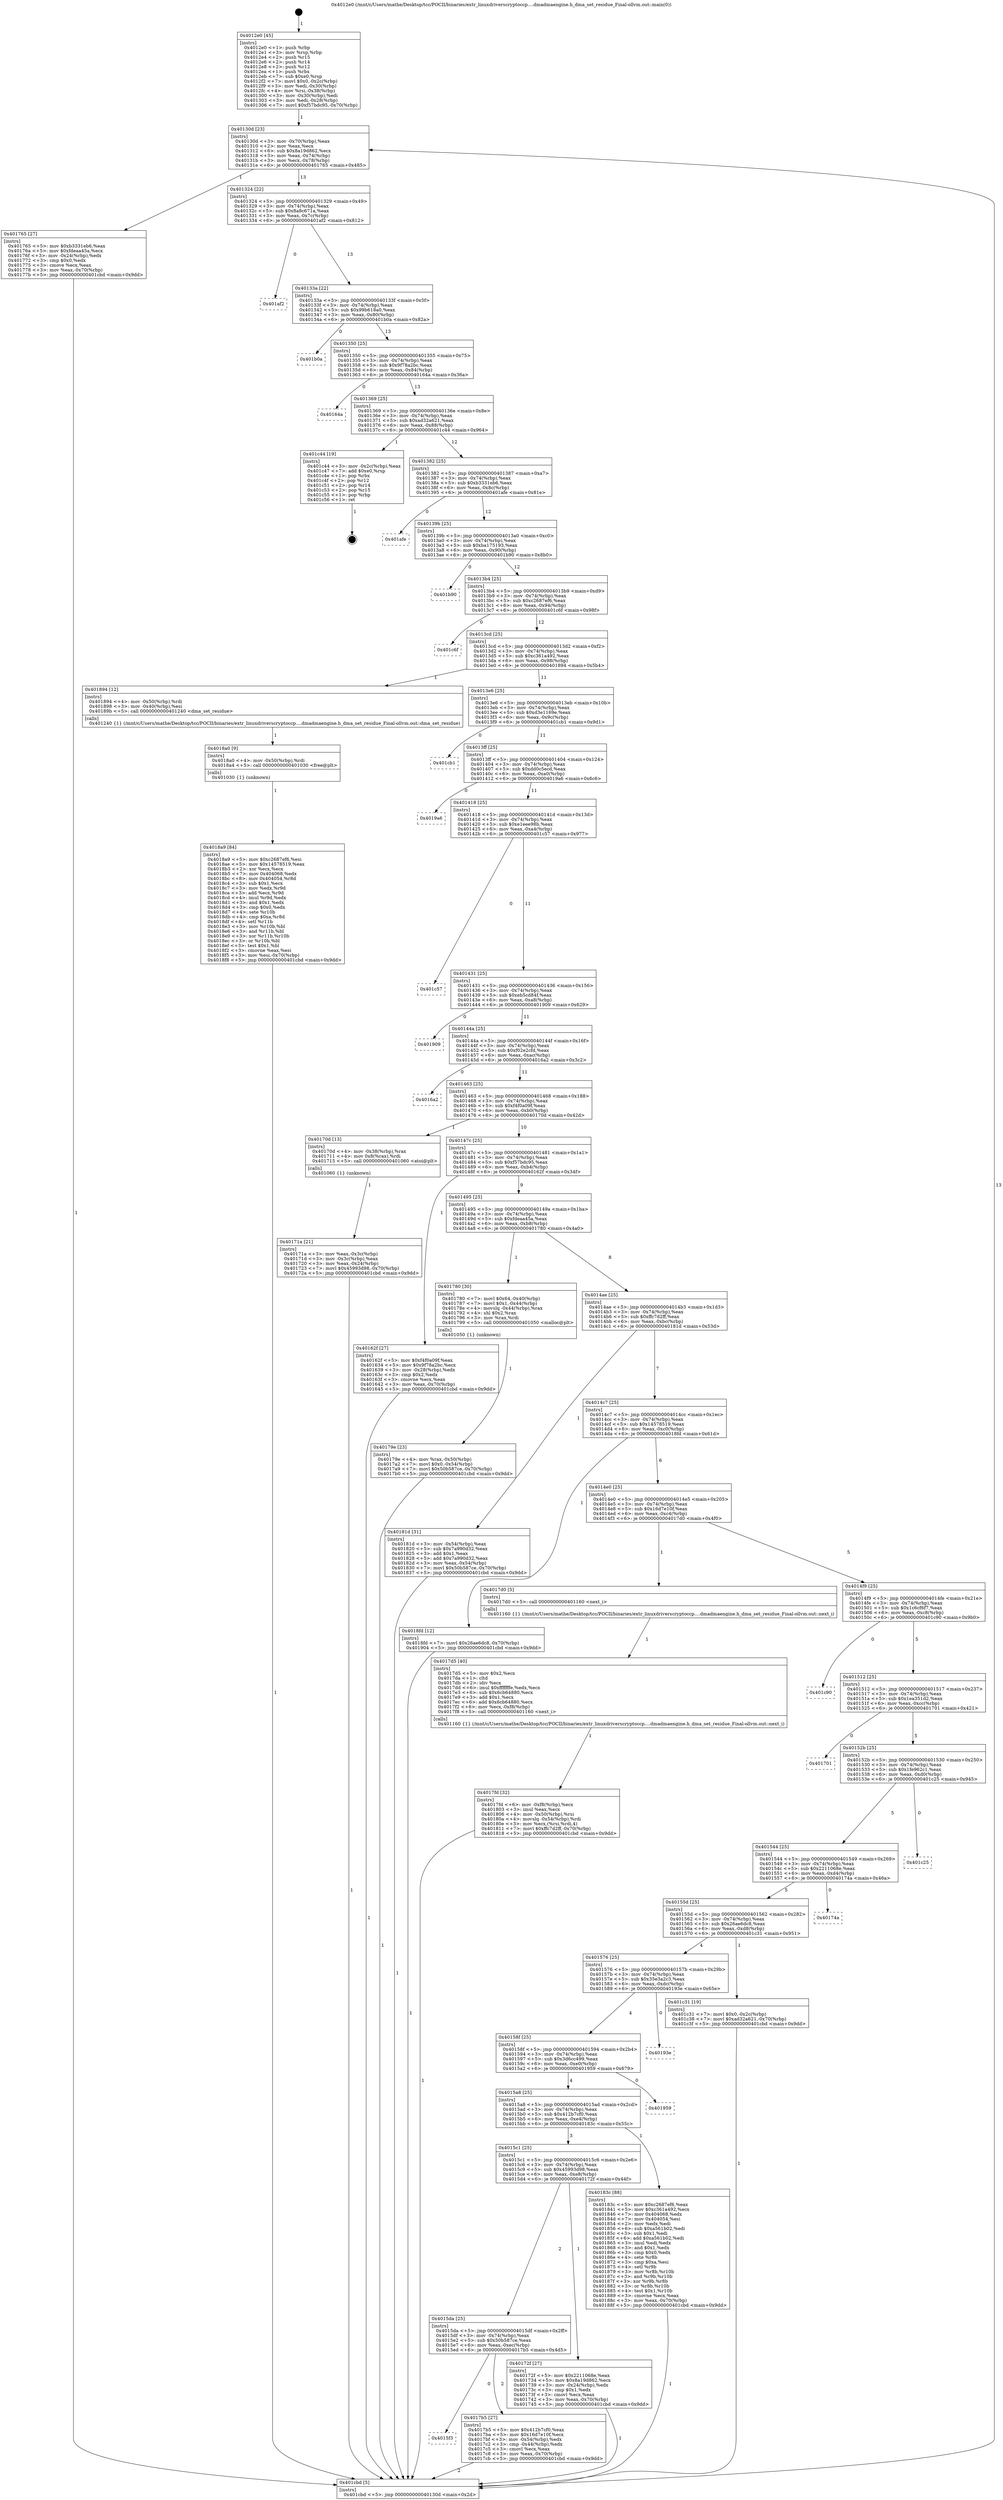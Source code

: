 digraph "0x4012e0" {
  label = "0x4012e0 (/mnt/c/Users/mathe/Desktop/tcc/POCII/binaries/extr_linuxdriverscryptoccp....dmadmaengine.h_dma_set_residue_Final-ollvm.out::main(0))"
  labelloc = "t"
  node[shape=record]

  Entry [label="",width=0.3,height=0.3,shape=circle,fillcolor=black,style=filled]
  "0x40130d" [label="{
     0x40130d [23]\l
     | [instrs]\l
     &nbsp;&nbsp;0x40130d \<+3\>: mov -0x70(%rbp),%eax\l
     &nbsp;&nbsp;0x401310 \<+2\>: mov %eax,%ecx\l
     &nbsp;&nbsp;0x401312 \<+6\>: sub $0x8a19d862,%ecx\l
     &nbsp;&nbsp;0x401318 \<+3\>: mov %eax,-0x74(%rbp)\l
     &nbsp;&nbsp;0x40131b \<+3\>: mov %ecx,-0x78(%rbp)\l
     &nbsp;&nbsp;0x40131e \<+6\>: je 0000000000401765 \<main+0x485\>\l
  }"]
  "0x401765" [label="{
     0x401765 [27]\l
     | [instrs]\l
     &nbsp;&nbsp;0x401765 \<+5\>: mov $0xb3331eb6,%eax\l
     &nbsp;&nbsp;0x40176a \<+5\>: mov $0xfdeaa45a,%ecx\l
     &nbsp;&nbsp;0x40176f \<+3\>: mov -0x24(%rbp),%edx\l
     &nbsp;&nbsp;0x401772 \<+3\>: cmp $0x0,%edx\l
     &nbsp;&nbsp;0x401775 \<+3\>: cmove %ecx,%eax\l
     &nbsp;&nbsp;0x401778 \<+3\>: mov %eax,-0x70(%rbp)\l
     &nbsp;&nbsp;0x40177b \<+5\>: jmp 0000000000401cbd \<main+0x9dd\>\l
  }"]
  "0x401324" [label="{
     0x401324 [22]\l
     | [instrs]\l
     &nbsp;&nbsp;0x401324 \<+5\>: jmp 0000000000401329 \<main+0x49\>\l
     &nbsp;&nbsp;0x401329 \<+3\>: mov -0x74(%rbp),%eax\l
     &nbsp;&nbsp;0x40132c \<+5\>: sub $0x8a8c671a,%eax\l
     &nbsp;&nbsp;0x401331 \<+3\>: mov %eax,-0x7c(%rbp)\l
     &nbsp;&nbsp;0x401334 \<+6\>: je 0000000000401af2 \<main+0x812\>\l
  }"]
  Exit [label="",width=0.3,height=0.3,shape=circle,fillcolor=black,style=filled,peripheries=2]
  "0x401af2" [label="{
     0x401af2\l
  }", style=dashed]
  "0x40133a" [label="{
     0x40133a [22]\l
     | [instrs]\l
     &nbsp;&nbsp;0x40133a \<+5\>: jmp 000000000040133f \<main+0x5f\>\l
     &nbsp;&nbsp;0x40133f \<+3\>: mov -0x74(%rbp),%eax\l
     &nbsp;&nbsp;0x401342 \<+5\>: sub $0x99b618a0,%eax\l
     &nbsp;&nbsp;0x401347 \<+3\>: mov %eax,-0x80(%rbp)\l
     &nbsp;&nbsp;0x40134a \<+6\>: je 0000000000401b0a \<main+0x82a\>\l
  }"]
  "0x4018a9" [label="{
     0x4018a9 [84]\l
     | [instrs]\l
     &nbsp;&nbsp;0x4018a9 \<+5\>: mov $0xc2687ef6,%esi\l
     &nbsp;&nbsp;0x4018ae \<+5\>: mov $0x14578519,%eax\l
     &nbsp;&nbsp;0x4018b3 \<+2\>: xor %ecx,%ecx\l
     &nbsp;&nbsp;0x4018b5 \<+7\>: mov 0x404068,%edx\l
     &nbsp;&nbsp;0x4018bc \<+8\>: mov 0x404054,%r8d\l
     &nbsp;&nbsp;0x4018c4 \<+3\>: sub $0x1,%ecx\l
     &nbsp;&nbsp;0x4018c7 \<+3\>: mov %edx,%r9d\l
     &nbsp;&nbsp;0x4018ca \<+3\>: add %ecx,%r9d\l
     &nbsp;&nbsp;0x4018cd \<+4\>: imul %r9d,%edx\l
     &nbsp;&nbsp;0x4018d1 \<+3\>: and $0x1,%edx\l
     &nbsp;&nbsp;0x4018d4 \<+3\>: cmp $0x0,%edx\l
     &nbsp;&nbsp;0x4018d7 \<+4\>: sete %r10b\l
     &nbsp;&nbsp;0x4018db \<+4\>: cmp $0xa,%r8d\l
     &nbsp;&nbsp;0x4018df \<+4\>: setl %r11b\l
     &nbsp;&nbsp;0x4018e3 \<+3\>: mov %r10b,%bl\l
     &nbsp;&nbsp;0x4018e6 \<+3\>: and %r11b,%bl\l
     &nbsp;&nbsp;0x4018e9 \<+3\>: xor %r11b,%r10b\l
     &nbsp;&nbsp;0x4018ec \<+3\>: or %r10b,%bl\l
     &nbsp;&nbsp;0x4018ef \<+3\>: test $0x1,%bl\l
     &nbsp;&nbsp;0x4018f2 \<+3\>: cmovne %eax,%esi\l
     &nbsp;&nbsp;0x4018f5 \<+3\>: mov %esi,-0x70(%rbp)\l
     &nbsp;&nbsp;0x4018f8 \<+5\>: jmp 0000000000401cbd \<main+0x9dd\>\l
  }"]
  "0x401b0a" [label="{
     0x401b0a\l
  }", style=dashed]
  "0x401350" [label="{
     0x401350 [25]\l
     | [instrs]\l
     &nbsp;&nbsp;0x401350 \<+5\>: jmp 0000000000401355 \<main+0x75\>\l
     &nbsp;&nbsp;0x401355 \<+3\>: mov -0x74(%rbp),%eax\l
     &nbsp;&nbsp;0x401358 \<+5\>: sub $0x9f78a2bc,%eax\l
     &nbsp;&nbsp;0x40135d \<+6\>: mov %eax,-0x84(%rbp)\l
     &nbsp;&nbsp;0x401363 \<+6\>: je 000000000040164a \<main+0x36a\>\l
  }"]
  "0x4018a0" [label="{
     0x4018a0 [9]\l
     | [instrs]\l
     &nbsp;&nbsp;0x4018a0 \<+4\>: mov -0x50(%rbp),%rdi\l
     &nbsp;&nbsp;0x4018a4 \<+5\>: call 0000000000401030 \<free@plt\>\l
     | [calls]\l
     &nbsp;&nbsp;0x401030 \{1\} (unknown)\l
  }"]
  "0x40164a" [label="{
     0x40164a\l
  }", style=dashed]
  "0x401369" [label="{
     0x401369 [25]\l
     | [instrs]\l
     &nbsp;&nbsp;0x401369 \<+5\>: jmp 000000000040136e \<main+0x8e\>\l
     &nbsp;&nbsp;0x40136e \<+3\>: mov -0x74(%rbp),%eax\l
     &nbsp;&nbsp;0x401371 \<+5\>: sub $0xad32a621,%eax\l
     &nbsp;&nbsp;0x401376 \<+6\>: mov %eax,-0x88(%rbp)\l
     &nbsp;&nbsp;0x40137c \<+6\>: je 0000000000401c44 \<main+0x964\>\l
  }"]
  "0x4017fd" [label="{
     0x4017fd [32]\l
     | [instrs]\l
     &nbsp;&nbsp;0x4017fd \<+6\>: mov -0xf8(%rbp),%ecx\l
     &nbsp;&nbsp;0x401803 \<+3\>: imul %eax,%ecx\l
     &nbsp;&nbsp;0x401806 \<+4\>: mov -0x50(%rbp),%rsi\l
     &nbsp;&nbsp;0x40180a \<+4\>: movslq -0x54(%rbp),%rdi\l
     &nbsp;&nbsp;0x40180e \<+3\>: mov %ecx,(%rsi,%rdi,4)\l
     &nbsp;&nbsp;0x401811 \<+7\>: movl $0xffc7d2ff,-0x70(%rbp)\l
     &nbsp;&nbsp;0x401818 \<+5\>: jmp 0000000000401cbd \<main+0x9dd\>\l
  }"]
  "0x401c44" [label="{
     0x401c44 [19]\l
     | [instrs]\l
     &nbsp;&nbsp;0x401c44 \<+3\>: mov -0x2c(%rbp),%eax\l
     &nbsp;&nbsp;0x401c47 \<+7\>: add $0xe0,%rsp\l
     &nbsp;&nbsp;0x401c4e \<+1\>: pop %rbx\l
     &nbsp;&nbsp;0x401c4f \<+2\>: pop %r12\l
     &nbsp;&nbsp;0x401c51 \<+2\>: pop %r14\l
     &nbsp;&nbsp;0x401c53 \<+2\>: pop %r15\l
     &nbsp;&nbsp;0x401c55 \<+1\>: pop %rbp\l
     &nbsp;&nbsp;0x401c56 \<+1\>: ret\l
  }"]
  "0x401382" [label="{
     0x401382 [25]\l
     | [instrs]\l
     &nbsp;&nbsp;0x401382 \<+5\>: jmp 0000000000401387 \<main+0xa7\>\l
     &nbsp;&nbsp;0x401387 \<+3\>: mov -0x74(%rbp),%eax\l
     &nbsp;&nbsp;0x40138a \<+5\>: sub $0xb3331eb6,%eax\l
     &nbsp;&nbsp;0x40138f \<+6\>: mov %eax,-0x8c(%rbp)\l
     &nbsp;&nbsp;0x401395 \<+6\>: je 0000000000401afe \<main+0x81e\>\l
  }"]
  "0x4017d5" [label="{
     0x4017d5 [40]\l
     | [instrs]\l
     &nbsp;&nbsp;0x4017d5 \<+5\>: mov $0x2,%ecx\l
     &nbsp;&nbsp;0x4017da \<+1\>: cltd\l
     &nbsp;&nbsp;0x4017db \<+2\>: idiv %ecx\l
     &nbsp;&nbsp;0x4017dd \<+6\>: imul $0xfffffffe,%edx,%ecx\l
     &nbsp;&nbsp;0x4017e3 \<+6\>: sub $0x6cb64880,%ecx\l
     &nbsp;&nbsp;0x4017e9 \<+3\>: add $0x1,%ecx\l
     &nbsp;&nbsp;0x4017ec \<+6\>: add $0x6cb64880,%ecx\l
     &nbsp;&nbsp;0x4017f2 \<+6\>: mov %ecx,-0xf8(%rbp)\l
     &nbsp;&nbsp;0x4017f8 \<+5\>: call 0000000000401160 \<next_i\>\l
     | [calls]\l
     &nbsp;&nbsp;0x401160 \{1\} (/mnt/c/Users/mathe/Desktop/tcc/POCII/binaries/extr_linuxdriverscryptoccp....dmadmaengine.h_dma_set_residue_Final-ollvm.out::next_i)\l
  }"]
  "0x401afe" [label="{
     0x401afe\l
  }", style=dashed]
  "0x40139b" [label="{
     0x40139b [25]\l
     | [instrs]\l
     &nbsp;&nbsp;0x40139b \<+5\>: jmp 00000000004013a0 \<main+0xc0\>\l
     &nbsp;&nbsp;0x4013a0 \<+3\>: mov -0x74(%rbp),%eax\l
     &nbsp;&nbsp;0x4013a3 \<+5\>: sub $0xba175193,%eax\l
     &nbsp;&nbsp;0x4013a8 \<+6\>: mov %eax,-0x90(%rbp)\l
     &nbsp;&nbsp;0x4013ae \<+6\>: je 0000000000401b90 \<main+0x8b0\>\l
  }"]
  "0x4015f3" [label="{
     0x4015f3\l
  }", style=dashed]
  "0x401b90" [label="{
     0x401b90\l
  }", style=dashed]
  "0x4013b4" [label="{
     0x4013b4 [25]\l
     | [instrs]\l
     &nbsp;&nbsp;0x4013b4 \<+5\>: jmp 00000000004013b9 \<main+0xd9\>\l
     &nbsp;&nbsp;0x4013b9 \<+3\>: mov -0x74(%rbp),%eax\l
     &nbsp;&nbsp;0x4013bc \<+5\>: sub $0xc2687ef6,%eax\l
     &nbsp;&nbsp;0x4013c1 \<+6\>: mov %eax,-0x94(%rbp)\l
     &nbsp;&nbsp;0x4013c7 \<+6\>: je 0000000000401c6f \<main+0x98f\>\l
  }"]
  "0x4017b5" [label="{
     0x4017b5 [27]\l
     | [instrs]\l
     &nbsp;&nbsp;0x4017b5 \<+5\>: mov $0x412b7cf0,%eax\l
     &nbsp;&nbsp;0x4017ba \<+5\>: mov $0x16d7e10f,%ecx\l
     &nbsp;&nbsp;0x4017bf \<+3\>: mov -0x54(%rbp),%edx\l
     &nbsp;&nbsp;0x4017c2 \<+3\>: cmp -0x44(%rbp),%edx\l
     &nbsp;&nbsp;0x4017c5 \<+3\>: cmovl %ecx,%eax\l
     &nbsp;&nbsp;0x4017c8 \<+3\>: mov %eax,-0x70(%rbp)\l
     &nbsp;&nbsp;0x4017cb \<+5\>: jmp 0000000000401cbd \<main+0x9dd\>\l
  }"]
  "0x401c6f" [label="{
     0x401c6f\l
  }", style=dashed]
  "0x4013cd" [label="{
     0x4013cd [25]\l
     | [instrs]\l
     &nbsp;&nbsp;0x4013cd \<+5\>: jmp 00000000004013d2 \<main+0xf2\>\l
     &nbsp;&nbsp;0x4013d2 \<+3\>: mov -0x74(%rbp),%eax\l
     &nbsp;&nbsp;0x4013d5 \<+5\>: sub $0xc361a492,%eax\l
     &nbsp;&nbsp;0x4013da \<+6\>: mov %eax,-0x98(%rbp)\l
     &nbsp;&nbsp;0x4013e0 \<+6\>: je 0000000000401894 \<main+0x5b4\>\l
  }"]
  "0x40179e" [label="{
     0x40179e [23]\l
     | [instrs]\l
     &nbsp;&nbsp;0x40179e \<+4\>: mov %rax,-0x50(%rbp)\l
     &nbsp;&nbsp;0x4017a2 \<+7\>: movl $0x0,-0x54(%rbp)\l
     &nbsp;&nbsp;0x4017a9 \<+7\>: movl $0x50b587ce,-0x70(%rbp)\l
     &nbsp;&nbsp;0x4017b0 \<+5\>: jmp 0000000000401cbd \<main+0x9dd\>\l
  }"]
  "0x401894" [label="{
     0x401894 [12]\l
     | [instrs]\l
     &nbsp;&nbsp;0x401894 \<+4\>: mov -0x50(%rbp),%rdi\l
     &nbsp;&nbsp;0x401898 \<+3\>: mov -0x40(%rbp),%esi\l
     &nbsp;&nbsp;0x40189b \<+5\>: call 0000000000401240 \<dma_set_residue\>\l
     | [calls]\l
     &nbsp;&nbsp;0x401240 \{1\} (/mnt/c/Users/mathe/Desktop/tcc/POCII/binaries/extr_linuxdriverscryptoccp....dmadmaengine.h_dma_set_residue_Final-ollvm.out::dma_set_residue)\l
  }"]
  "0x4013e6" [label="{
     0x4013e6 [25]\l
     | [instrs]\l
     &nbsp;&nbsp;0x4013e6 \<+5\>: jmp 00000000004013eb \<main+0x10b\>\l
     &nbsp;&nbsp;0x4013eb \<+3\>: mov -0x74(%rbp),%eax\l
     &nbsp;&nbsp;0x4013ee \<+5\>: sub $0xd3e1169e,%eax\l
     &nbsp;&nbsp;0x4013f3 \<+6\>: mov %eax,-0x9c(%rbp)\l
     &nbsp;&nbsp;0x4013f9 \<+6\>: je 0000000000401cb1 \<main+0x9d1\>\l
  }"]
  "0x4015da" [label="{
     0x4015da [25]\l
     | [instrs]\l
     &nbsp;&nbsp;0x4015da \<+5\>: jmp 00000000004015df \<main+0x2ff\>\l
     &nbsp;&nbsp;0x4015df \<+3\>: mov -0x74(%rbp),%eax\l
     &nbsp;&nbsp;0x4015e2 \<+5\>: sub $0x50b587ce,%eax\l
     &nbsp;&nbsp;0x4015e7 \<+6\>: mov %eax,-0xec(%rbp)\l
     &nbsp;&nbsp;0x4015ed \<+6\>: je 00000000004017b5 \<main+0x4d5\>\l
  }"]
  "0x401cb1" [label="{
     0x401cb1\l
  }", style=dashed]
  "0x4013ff" [label="{
     0x4013ff [25]\l
     | [instrs]\l
     &nbsp;&nbsp;0x4013ff \<+5\>: jmp 0000000000401404 \<main+0x124\>\l
     &nbsp;&nbsp;0x401404 \<+3\>: mov -0x74(%rbp),%eax\l
     &nbsp;&nbsp;0x401407 \<+5\>: sub $0xdd0c5ecd,%eax\l
     &nbsp;&nbsp;0x40140c \<+6\>: mov %eax,-0xa0(%rbp)\l
     &nbsp;&nbsp;0x401412 \<+6\>: je 00000000004019a6 \<main+0x6c6\>\l
  }"]
  "0x40172f" [label="{
     0x40172f [27]\l
     | [instrs]\l
     &nbsp;&nbsp;0x40172f \<+5\>: mov $0x2211068e,%eax\l
     &nbsp;&nbsp;0x401734 \<+5\>: mov $0x8a19d862,%ecx\l
     &nbsp;&nbsp;0x401739 \<+3\>: mov -0x24(%rbp),%edx\l
     &nbsp;&nbsp;0x40173c \<+3\>: cmp $0x1,%edx\l
     &nbsp;&nbsp;0x40173f \<+3\>: cmovl %ecx,%eax\l
     &nbsp;&nbsp;0x401742 \<+3\>: mov %eax,-0x70(%rbp)\l
     &nbsp;&nbsp;0x401745 \<+5\>: jmp 0000000000401cbd \<main+0x9dd\>\l
  }"]
  "0x4019a6" [label="{
     0x4019a6\l
  }", style=dashed]
  "0x401418" [label="{
     0x401418 [25]\l
     | [instrs]\l
     &nbsp;&nbsp;0x401418 \<+5\>: jmp 000000000040141d \<main+0x13d\>\l
     &nbsp;&nbsp;0x40141d \<+3\>: mov -0x74(%rbp),%eax\l
     &nbsp;&nbsp;0x401420 \<+5\>: sub $0xe1eee98b,%eax\l
     &nbsp;&nbsp;0x401425 \<+6\>: mov %eax,-0xa4(%rbp)\l
     &nbsp;&nbsp;0x40142b \<+6\>: je 0000000000401c57 \<main+0x977\>\l
  }"]
  "0x4015c1" [label="{
     0x4015c1 [25]\l
     | [instrs]\l
     &nbsp;&nbsp;0x4015c1 \<+5\>: jmp 00000000004015c6 \<main+0x2e6\>\l
     &nbsp;&nbsp;0x4015c6 \<+3\>: mov -0x74(%rbp),%eax\l
     &nbsp;&nbsp;0x4015c9 \<+5\>: sub $0x45993d98,%eax\l
     &nbsp;&nbsp;0x4015ce \<+6\>: mov %eax,-0xe8(%rbp)\l
     &nbsp;&nbsp;0x4015d4 \<+6\>: je 000000000040172f \<main+0x44f\>\l
  }"]
  "0x401c57" [label="{
     0x401c57\l
  }", style=dashed]
  "0x401431" [label="{
     0x401431 [25]\l
     | [instrs]\l
     &nbsp;&nbsp;0x401431 \<+5\>: jmp 0000000000401436 \<main+0x156\>\l
     &nbsp;&nbsp;0x401436 \<+3\>: mov -0x74(%rbp),%eax\l
     &nbsp;&nbsp;0x401439 \<+5\>: sub $0xeb5cd84f,%eax\l
     &nbsp;&nbsp;0x40143e \<+6\>: mov %eax,-0xa8(%rbp)\l
     &nbsp;&nbsp;0x401444 \<+6\>: je 0000000000401909 \<main+0x629\>\l
  }"]
  "0x40183c" [label="{
     0x40183c [88]\l
     | [instrs]\l
     &nbsp;&nbsp;0x40183c \<+5\>: mov $0xc2687ef6,%eax\l
     &nbsp;&nbsp;0x401841 \<+5\>: mov $0xc361a492,%ecx\l
     &nbsp;&nbsp;0x401846 \<+7\>: mov 0x404068,%edx\l
     &nbsp;&nbsp;0x40184d \<+7\>: mov 0x404054,%esi\l
     &nbsp;&nbsp;0x401854 \<+2\>: mov %edx,%edi\l
     &nbsp;&nbsp;0x401856 \<+6\>: sub $0xa561b02,%edi\l
     &nbsp;&nbsp;0x40185c \<+3\>: sub $0x1,%edi\l
     &nbsp;&nbsp;0x40185f \<+6\>: add $0xa561b02,%edi\l
     &nbsp;&nbsp;0x401865 \<+3\>: imul %edi,%edx\l
     &nbsp;&nbsp;0x401868 \<+3\>: and $0x1,%edx\l
     &nbsp;&nbsp;0x40186b \<+3\>: cmp $0x0,%edx\l
     &nbsp;&nbsp;0x40186e \<+4\>: sete %r8b\l
     &nbsp;&nbsp;0x401872 \<+3\>: cmp $0xa,%esi\l
     &nbsp;&nbsp;0x401875 \<+4\>: setl %r9b\l
     &nbsp;&nbsp;0x401879 \<+3\>: mov %r8b,%r10b\l
     &nbsp;&nbsp;0x40187c \<+3\>: and %r9b,%r10b\l
     &nbsp;&nbsp;0x40187f \<+3\>: xor %r9b,%r8b\l
     &nbsp;&nbsp;0x401882 \<+3\>: or %r8b,%r10b\l
     &nbsp;&nbsp;0x401885 \<+4\>: test $0x1,%r10b\l
     &nbsp;&nbsp;0x401889 \<+3\>: cmovne %ecx,%eax\l
     &nbsp;&nbsp;0x40188c \<+3\>: mov %eax,-0x70(%rbp)\l
     &nbsp;&nbsp;0x40188f \<+5\>: jmp 0000000000401cbd \<main+0x9dd\>\l
  }"]
  "0x401909" [label="{
     0x401909\l
  }", style=dashed]
  "0x40144a" [label="{
     0x40144a [25]\l
     | [instrs]\l
     &nbsp;&nbsp;0x40144a \<+5\>: jmp 000000000040144f \<main+0x16f\>\l
     &nbsp;&nbsp;0x40144f \<+3\>: mov -0x74(%rbp),%eax\l
     &nbsp;&nbsp;0x401452 \<+5\>: sub $0xf02e2cfd,%eax\l
     &nbsp;&nbsp;0x401457 \<+6\>: mov %eax,-0xac(%rbp)\l
     &nbsp;&nbsp;0x40145d \<+6\>: je 00000000004016a2 \<main+0x3c2\>\l
  }"]
  "0x4015a8" [label="{
     0x4015a8 [25]\l
     | [instrs]\l
     &nbsp;&nbsp;0x4015a8 \<+5\>: jmp 00000000004015ad \<main+0x2cd\>\l
     &nbsp;&nbsp;0x4015ad \<+3\>: mov -0x74(%rbp),%eax\l
     &nbsp;&nbsp;0x4015b0 \<+5\>: sub $0x412b7cf0,%eax\l
     &nbsp;&nbsp;0x4015b5 \<+6\>: mov %eax,-0xe4(%rbp)\l
     &nbsp;&nbsp;0x4015bb \<+6\>: je 000000000040183c \<main+0x55c\>\l
  }"]
  "0x4016a2" [label="{
     0x4016a2\l
  }", style=dashed]
  "0x401463" [label="{
     0x401463 [25]\l
     | [instrs]\l
     &nbsp;&nbsp;0x401463 \<+5\>: jmp 0000000000401468 \<main+0x188\>\l
     &nbsp;&nbsp;0x401468 \<+3\>: mov -0x74(%rbp),%eax\l
     &nbsp;&nbsp;0x40146b \<+5\>: sub $0xf4f0a09f,%eax\l
     &nbsp;&nbsp;0x401470 \<+6\>: mov %eax,-0xb0(%rbp)\l
     &nbsp;&nbsp;0x401476 \<+6\>: je 000000000040170d \<main+0x42d\>\l
  }"]
  "0x401959" [label="{
     0x401959\l
  }", style=dashed]
  "0x40170d" [label="{
     0x40170d [13]\l
     | [instrs]\l
     &nbsp;&nbsp;0x40170d \<+4\>: mov -0x38(%rbp),%rax\l
     &nbsp;&nbsp;0x401711 \<+4\>: mov 0x8(%rax),%rdi\l
     &nbsp;&nbsp;0x401715 \<+5\>: call 0000000000401060 \<atoi@plt\>\l
     | [calls]\l
     &nbsp;&nbsp;0x401060 \{1\} (unknown)\l
  }"]
  "0x40147c" [label="{
     0x40147c [25]\l
     | [instrs]\l
     &nbsp;&nbsp;0x40147c \<+5\>: jmp 0000000000401481 \<main+0x1a1\>\l
     &nbsp;&nbsp;0x401481 \<+3\>: mov -0x74(%rbp),%eax\l
     &nbsp;&nbsp;0x401484 \<+5\>: sub $0xf57bdc95,%eax\l
     &nbsp;&nbsp;0x401489 \<+6\>: mov %eax,-0xb4(%rbp)\l
     &nbsp;&nbsp;0x40148f \<+6\>: je 000000000040162f \<main+0x34f\>\l
  }"]
  "0x40158f" [label="{
     0x40158f [25]\l
     | [instrs]\l
     &nbsp;&nbsp;0x40158f \<+5\>: jmp 0000000000401594 \<main+0x2b4\>\l
     &nbsp;&nbsp;0x401594 \<+3\>: mov -0x74(%rbp),%eax\l
     &nbsp;&nbsp;0x401597 \<+5\>: sub $0x3d6cc499,%eax\l
     &nbsp;&nbsp;0x40159c \<+6\>: mov %eax,-0xe0(%rbp)\l
     &nbsp;&nbsp;0x4015a2 \<+6\>: je 0000000000401959 \<main+0x679\>\l
  }"]
  "0x40162f" [label="{
     0x40162f [27]\l
     | [instrs]\l
     &nbsp;&nbsp;0x40162f \<+5\>: mov $0xf4f0a09f,%eax\l
     &nbsp;&nbsp;0x401634 \<+5\>: mov $0x9f78a2bc,%ecx\l
     &nbsp;&nbsp;0x401639 \<+3\>: mov -0x28(%rbp),%edx\l
     &nbsp;&nbsp;0x40163c \<+3\>: cmp $0x2,%edx\l
     &nbsp;&nbsp;0x40163f \<+3\>: cmovne %ecx,%eax\l
     &nbsp;&nbsp;0x401642 \<+3\>: mov %eax,-0x70(%rbp)\l
     &nbsp;&nbsp;0x401645 \<+5\>: jmp 0000000000401cbd \<main+0x9dd\>\l
  }"]
  "0x401495" [label="{
     0x401495 [25]\l
     | [instrs]\l
     &nbsp;&nbsp;0x401495 \<+5\>: jmp 000000000040149a \<main+0x1ba\>\l
     &nbsp;&nbsp;0x40149a \<+3\>: mov -0x74(%rbp),%eax\l
     &nbsp;&nbsp;0x40149d \<+5\>: sub $0xfdeaa45a,%eax\l
     &nbsp;&nbsp;0x4014a2 \<+6\>: mov %eax,-0xb8(%rbp)\l
     &nbsp;&nbsp;0x4014a8 \<+6\>: je 0000000000401780 \<main+0x4a0\>\l
  }"]
  "0x401cbd" [label="{
     0x401cbd [5]\l
     | [instrs]\l
     &nbsp;&nbsp;0x401cbd \<+5\>: jmp 000000000040130d \<main+0x2d\>\l
  }"]
  "0x4012e0" [label="{
     0x4012e0 [45]\l
     | [instrs]\l
     &nbsp;&nbsp;0x4012e0 \<+1\>: push %rbp\l
     &nbsp;&nbsp;0x4012e1 \<+3\>: mov %rsp,%rbp\l
     &nbsp;&nbsp;0x4012e4 \<+2\>: push %r15\l
     &nbsp;&nbsp;0x4012e6 \<+2\>: push %r14\l
     &nbsp;&nbsp;0x4012e8 \<+2\>: push %r12\l
     &nbsp;&nbsp;0x4012ea \<+1\>: push %rbx\l
     &nbsp;&nbsp;0x4012eb \<+7\>: sub $0xe0,%rsp\l
     &nbsp;&nbsp;0x4012f2 \<+7\>: movl $0x0,-0x2c(%rbp)\l
     &nbsp;&nbsp;0x4012f9 \<+3\>: mov %edi,-0x30(%rbp)\l
     &nbsp;&nbsp;0x4012fc \<+4\>: mov %rsi,-0x38(%rbp)\l
     &nbsp;&nbsp;0x401300 \<+3\>: mov -0x30(%rbp),%edi\l
     &nbsp;&nbsp;0x401303 \<+3\>: mov %edi,-0x28(%rbp)\l
     &nbsp;&nbsp;0x401306 \<+7\>: movl $0xf57bdc95,-0x70(%rbp)\l
  }"]
  "0x40171a" [label="{
     0x40171a [21]\l
     | [instrs]\l
     &nbsp;&nbsp;0x40171a \<+3\>: mov %eax,-0x3c(%rbp)\l
     &nbsp;&nbsp;0x40171d \<+3\>: mov -0x3c(%rbp),%eax\l
     &nbsp;&nbsp;0x401720 \<+3\>: mov %eax,-0x24(%rbp)\l
     &nbsp;&nbsp;0x401723 \<+7\>: movl $0x45993d98,-0x70(%rbp)\l
     &nbsp;&nbsp;0x40172a \<+5\>: jmp 0000000000401cbd \<main+0x9dd\>\l
  }"]
  "0x40193e" [label="{
     0x40193e\l
  }", style=dashed]
  "0x401780" [label="{
     0x401780 [30]\l
     | [instrs]\l
     &nbsp;&nbsp;0x401780 \<+7\>: movl $0x64,-0x40(%rbp)\l
     &nbsp;&nbsp;0x401787 \<+7\>: movl $0x1,-0x44(%rbp)\l
     &nbsp;&nbsp;0x40178e \<+4\>: movslq -0x44(%rbp),%rax\l
     &nbsp;&nbsp;0x401792 \<+4\>: shl $0x2,%rax\l
     &nbsp;&nbsp;0x401796 \<+3\>: mov %rax,%rdi\l
     &nbsp;&nbsp;0x401799 \<+5\>: call 0000000000401050 \<malloc@plt\>\l
     | [calls]\l
     &nbsp;&nbsp;0x401050 \{1\} (unknown)\l
  }"]
  "0x4014ae" [label="{
     0x4014ae [25]\l
     | [instrs]\l
     &nbsp;&nbsp;0x4014ae \<+5\>: jmp 00000000004014b3 \<main+0x1d3\>\l
     &nbsp;&nbsp;0x4014b3 \<+3\>: mov -0x74(%rbp),%eax\l
     &nbsp;&nbsp;0x4014b6 \<+5\>: sub $0xffc7d2ff,%eax\l
     &nbsp;&nbsp;0x4014bb \<+6\>: mov %eax,-0xbc(%rbp)\l
     &nbsp;&nbsp;0x4014c1 \<+6\>: je 000000000040181d \<main+0x53d\>\l
  }"]
  "0x401576" [label="{
     0x401576 [25]\l
     | [instrs]\l
     &nbsp;&nbsp;0x401576 \<+5\>: jmp 000000000040157b \<main+0x29b\>\l
     &nbsp;&nbsp;0x40157b \<+3\>: mov -0x74(%rbp),%eax\l
     &nbsp;&nbsp;0x40157e \<+5\>: sub $0x35e3a2c3,%eax\l
     &nbsp;&nbsp;0x401583 \<+6\>: mov %eax,-0xdc(%rbp)\l
     &nbsp;&nbsp;0x401589 \<+6\>: je 000000000040193e \<main+0x65e\>\l
  }"]
  "0x40181d" [label="{
     0x40181d [31]\l
     | [instrs]\l
     &nbsp;&nbsp;0x40181d \<+3\>: mov -0x54(%rbp),%eax\l
     &nbsp;&nbsp;0x401820 \<+5\>: sub $0x7a990d32,%eax\l
     &nbsp;&nbsp;0x401825 \<+3\>: add $0x1,%eax\l
     &nbsp;&nbsp;0x401828 \<+5\>: add $0x7a990d32,%eax\l
     &nbsp;&nbsp;0x40182d \<+3\>: mov %eax,-0x54(%rbp)\l
     &nbsp;&nbsp;0x401830 \<+7\>: movl $0x50b587ce,-0x70(%rbp)\l
     &nbsp;&nbsp;0x401837 \<+5\>: jmp 0000000000401cbd \<main+0x9dd\>\l
  }"]
  "0x4014c7" [label="{
     0x4014c7 [25]\l
     | [instrs]\l
     &nbsp;&nbsp;0x4014c7 \<+5\>: jmp 00000000004014cc \<main+0x1ec\>\l
     &nbsp;&nbsp;0x4014cc \<+3\>: mov -0x74(%rbp),%eax\l
     &nbsp;&nbsp;0x4014cf \<+5\>: sub $0x14578519,%eax\l
     &nbsp;&nbsp;0x4014d4 \<+6\>: mov %eax,-0xc0(%rbp)\l
     &nbsp;&nbsp;0x4014da \<+6\>: je 00000000004018fd \<main+0x61d\>\l
  }"]
  "0x401c31" [label="{
     0x401c31 [19]\l
     | [instrs]\l
     &nbsp;&nbsp;0x401c31 \<+7\>: movl $0x0,-0x2c(%rbp)\l
     &nbsp;&nbsp;0x401c38 \<+7\>: movl $0xad32a621,-0x70(%rbp)\l
     &nbsp;&nbsp;0x401c3f \<+5\>: jmp 0000000000401cbd \<main+0x9dd\>\l
  }"]
  "0x4018fd" [label="{
     0x4018fd [12]\l
     | [instrs]\l
     &nbsp;&nbsp;0x4018fd \<+7\>: movl $0x26ae6dc8,-0x70(%rbp)\l
     &nbsp;&nbsp;0x401904 \<+5\>: jmp 0000000000401cbd \<main+0x9dd\>\l
  }"]
  "0x4014e0" [label="{
     0x4014e0 [25]\l
     | [instrs]\l
     &nbsp;&nbsp;0x4014e0 \<+5\>: jmp 00000000004014e5 \<main+0x205\>\l
     &nbsp;&nbsp;0x4014e5 \<+3\>: mov -0x74(%rbp),%eax\l
     &nbsp;&nbsp;0x4014e8 \<+5\>: sub $0x16d7e10f,%eax\l
     &nbsp;&nbsp;0x4014ed \<+6\>: mov %eax,-0xc4(%rbp)\l
     &nbsp;&nbsp;0x4014f3 \<+6\>: je 00000000004017d0 \<main+0x4f0\>\l
  }"]
  "0x40155d" [label="{
     0x40155d [25]\l
     | [instrs]\l
     &nbsp;&nbsp;0x40155d \<+5\>: jmp 0000000000401562 \<main+0x282\>\l
     &nbsp;&nbsp;0x401562 \<+3\>: mov -0x74(%rbp),%eax\l
     &nbsp;&nbsp;0x401565 \<+5\>: sub $0x26ae6dc8,%eax\l
     &nbsp;&nbsp;0x40156a \<+6\>: mov %eax,-0xd8(%rbp)\l
     &nbsp;&nbsp;0x401570 \<+6\>: je 0000000000401c31 \<main+0x951\>\l
  }"]
  "0x4017d0" [label="{
     0x4017d0 [5]\l
     | [instrs]\l
     &nbsp;&nbsp;0x4017d0 \<+5\>: call 0000000000401160 \<next_i\>\l
     | [calls]\l
     &nbsp;&nbsp;0x401160 \{1\} (/mnt/c/Users/mathe/Desktop/tcc/POCII/binaries/extr_linuxdriverscryptoccp....dmadmaengine.h_dma_set_residue_Final-ollvm.out::next_i)\l
  }"]
  "0x4014f9" [label="{
     0x4014f9 [25]\l
     | [instrs]\l
     &nbsp;&nbsp;0x4014f9 \<+5\>: jmp 00000000004014fe \<main+0x21e\>\l
     &nbsp;&nbsp;0x4014fe \<+3\>: mov -0x74(%rbp),%eax\l
     &nbsp;&nbsp;0x401501 \<+5\>: sub $0x1c6cf6f7,%eax\l
     &nbsp;&nbsp;0x401506 \<+6\>: mov %eax,-0xc8(%rbp)\l
     &nbsp;&nbsp;0x40150c \<+6\>: je 0000000000401c90 \<main+0x9b0\>\l
  }"]
  "0x40174a" [label="{
     0x40174a\l
  }", style=dashed]
  "0x401c90" [label="{
     0x401c90\l
  }", style=dashed]
  "0x401512" [label="{
     0x401512 [25]\l
     | [instrs]\l
     &nbsp;&nbsp;0x401512 \<+5\>: jmp 0000000000401517 \<main+0x237\>\l
     &nbsp;&nbsp;0x401517 \<+3\>: mov -0x74(%rbp),%eax\l
     &nbsp;&nbsp;0x40151a \<+5\>: sub $0x1ea351d2,%eax\l
     &nbsp;&nbsp;0x40151f \<+6\>: mov %eax,-0xcc(%rbp)\l
     &nbsp;&nbsp;0x401525 \<+6\>: je 0000000000401701 \<main+0x421\>\l
  }"]
  "0x401544" [label="{
     0x401544 [25]\l
     | [instrs]\l
     &nbsp;&nbsp;0x401544 \<+5\>: jmp 0000000000401549 \<main+0x269\>\l
     &nbsp;&nbsp;0x401549 \<+3\>: mov -0x74(%rbp),%eax\l
     &nbsp;&nbsp;0x40154c \<+5\>: sub $0x2211068e,%eax\l
     &nbsp;&nbsp;0x401551 \<+6\>: mov %eax,-0xd4(%rbp)\l
     &nbsp;&nbsp;0x401557 \<+6\>: je 000000000040174a \<main+0x46a\>\l
  }"]
  "0x401701" [label="{
     0x401701\l
  }", style=dashed]
  "0x40152b" [label="{
     0x40152b [25]\l
     | [instrs]\l
     &nbsp;&nbsp;0x40152b \<+5\>: jmp 0000000000401530 \<main+0x250\>\l
     &nbsp;&nbsp;0x401530 \<+3\>: mov -0x74(%rbp),%eax\l
     &nbsp;&nbsp;0x401533 \<+5\>: sub $0x1fe962c1,%eax\l
     &nbsp;&nbsp;0x401538 \<+6\>: mov %eax,-0xd0(%rbp)\l
     &nbsp;&nbsp;0x40153e \<+6\>: je 0000000000401c25 \<main+0x945\>\l
  }"]
  "0x401c25" [label="{
     0x401c25\l
  }", style=dashed]
  Entry -> "0x4012e0" [label=" 1"]
  "0x40130d" -> "0x401765" [label=" 1"]
  "0x40130d" -> "0x401324" [label=" 13"]
  "0x401c44" -> Exit [label=" 1"]
  "0x401324" -> "0x401af2" [label=" 0"]
  "0x401324" -> "0x40133a" [label=" 13"]
  "0x401c31" -> "0x401cbd" [label=" 1"]
  "0x40133a" -> "0x401b0a" [label=" 0"]
  "0x40133a" -> "0x401350" [label=" 13"]
  "0x4018fd" -> "0x401cbd" [label=" 1"]
  "0x401350" -> "0x40164a" [label=" 0"]
  "0x401350" -> "0x401369" [label=" 13"]
  "0x4018a9" -> "0x401cbd" [label=" 1"]
  "0x401369" -> "0x401c44" [label=" 1"]
  "0x401369" -> "0x401382" [label=" 12"]
  "0x4018a0" -> "0x4018a9" [label=" 1"]
  "0x401382" -> "0x401afe" [label=" 0"]
  "0x401382" -> "0x40139b" [label=" 12"]
  "0x401894" -> "0x4018a0" [label=" 1"]
  "0x40139b" -> "0x401b90" [label=" 0"]
  "0x40139b" -> "0x4013b4" [label=" 12"]
  "0x40183c" -> "0x401cbd" [label=" 1"]
  "0x4013b4" -> "0x401c6f" [label=" 0"]
  "0x4013b4" -> "0x4013cd" [label=" 12"]
  "0x40181d" -> "0x401cbd" [label=" 1"]
  "0x4013cd" -> "0x401894" [label=" 1"]
  "0x4013cd" -> "0x4013e6" [label=" 11"]
  "0x4017d5" -> "0x4017fd" [label=" 1"]
  "0x4013e6" -> "0x401cb1" [label=" 0"]
  "0x4013e6" -> "0x4013ff" [label=" 11"]
  "0x4017d0" -> "0x4017d5" [label=" 1"]
  "0x4013ff" -> "0x4019a6" [label=" 0"]
  "0x4013ff" -> "0x401418" [label=" 11"]
  "0x4017b5" -> "0x401cbd" [label=" 2"]
  "0x401418" -> "0x401c57" [label=" 0"]
  "0x401418" -> "0x401431" [label=" 11"]
  "0x4015da" -> "0x4017b5" [label=" 2"]
  "0x401431" -> "0x401909" [label=" 0"]
  "0x401431" -> "0x40144a" [label=" 11"]
  "0x4017fd" -> "0x401cbd" [label=" 1"]
  "0x40144a" -> "0x4016a2" [label=" 0"]
  "0x40144a" -> "0x401463" [label=" 11"]
  "0x401780" -> "0x40179e" [label=" 1"]
  "0x401463" -> "0x40170d" [label=" 1"]
  "0x401463" -> "0x40147c" [label=" 10"]
  "0x401765" -> "0x401cbd" [label=" 1"]
  "0x40147c" -> "0x40162f" [label=" 1"]
  "0x40147c" -> "0x401495" [label=" 9"]
  "0x40162f" -> "0x401cbd" [label=" 1"]
  "0x4012e0" -> "0x40130d" [label=" 1"]
  "0x401cbd" -> "0x40130d" [label=" 13"]
  "0x40170d" -> "0x40171a" [label=" 1"]
  "0x40171a" -> "0x401cbd" [label=" 1"]
  "0x4015c1" -> "0x4015da" [label=" 2"]
  "0x401495" -> "0x401780" [label=" 1"]
  "0x401495" -> "0x4014ae" [label=" 8"]
  "0x4015c1" -> "0x40172f" [label=" 1"]
  "0x4014ae" -> "0x40181d" [label=" 1"]
  "0x4014ae" -> "0x4014c7" [label=" 7"]
  "0x4015a8" -> "0x4015c1" [label=" 3"]
  "0x4014c7" -> "0x4018fd" [label=" 1"]
  "0x4014c7" -> "0x4014e0" [label=" 6"]
  "0x4015a8" -> "0x40183c" [label=" 1"]
  "0x4014e0" -> "0x4017d0" [label=" 1"]
  "0x4014e0" -> "0x4014f9" [label=" 5"]
  "0x40158f" -> "0x4015a8" [label=" 4"]
  "0x4014f9" -> "0x401c90" [label=" 0"]
  "0x4014f9" -> "0x401512" [label=" 5"]
  "0x40158f" -> "0x401959" [label=" 0"]
  "0x401512" -> "0x401701" [label=" 0"]
  "0x401512" -> "0x40152b" [label=" 5"]
  "0x401576" -> "0x40158f" [label=" 4"]
  "0x40152b" -> "0x401c25" [label=" 0"]
  "0x40152b" -> "0x401544" [label=" 5"]
  "0x40172f" -> "0x401cbd" [label=" 1"]
  "0x401544" -> "0x40174a" [label=" 0"]
  "0x401544" -> "0x40155d" [label=" 5"]
  "0x40179e" -> "0x401cbd" [label=" 1"]
  "0x40155d" -> "0x401c31" [label=" 1"]
  "0x40155d" -> "0x401576" [label=" 4"]
  "0x4015da" -> "0x4015f3" [label=" 0"]
  "0x401576" -> "0x40193e" [label=" 0"]
}
